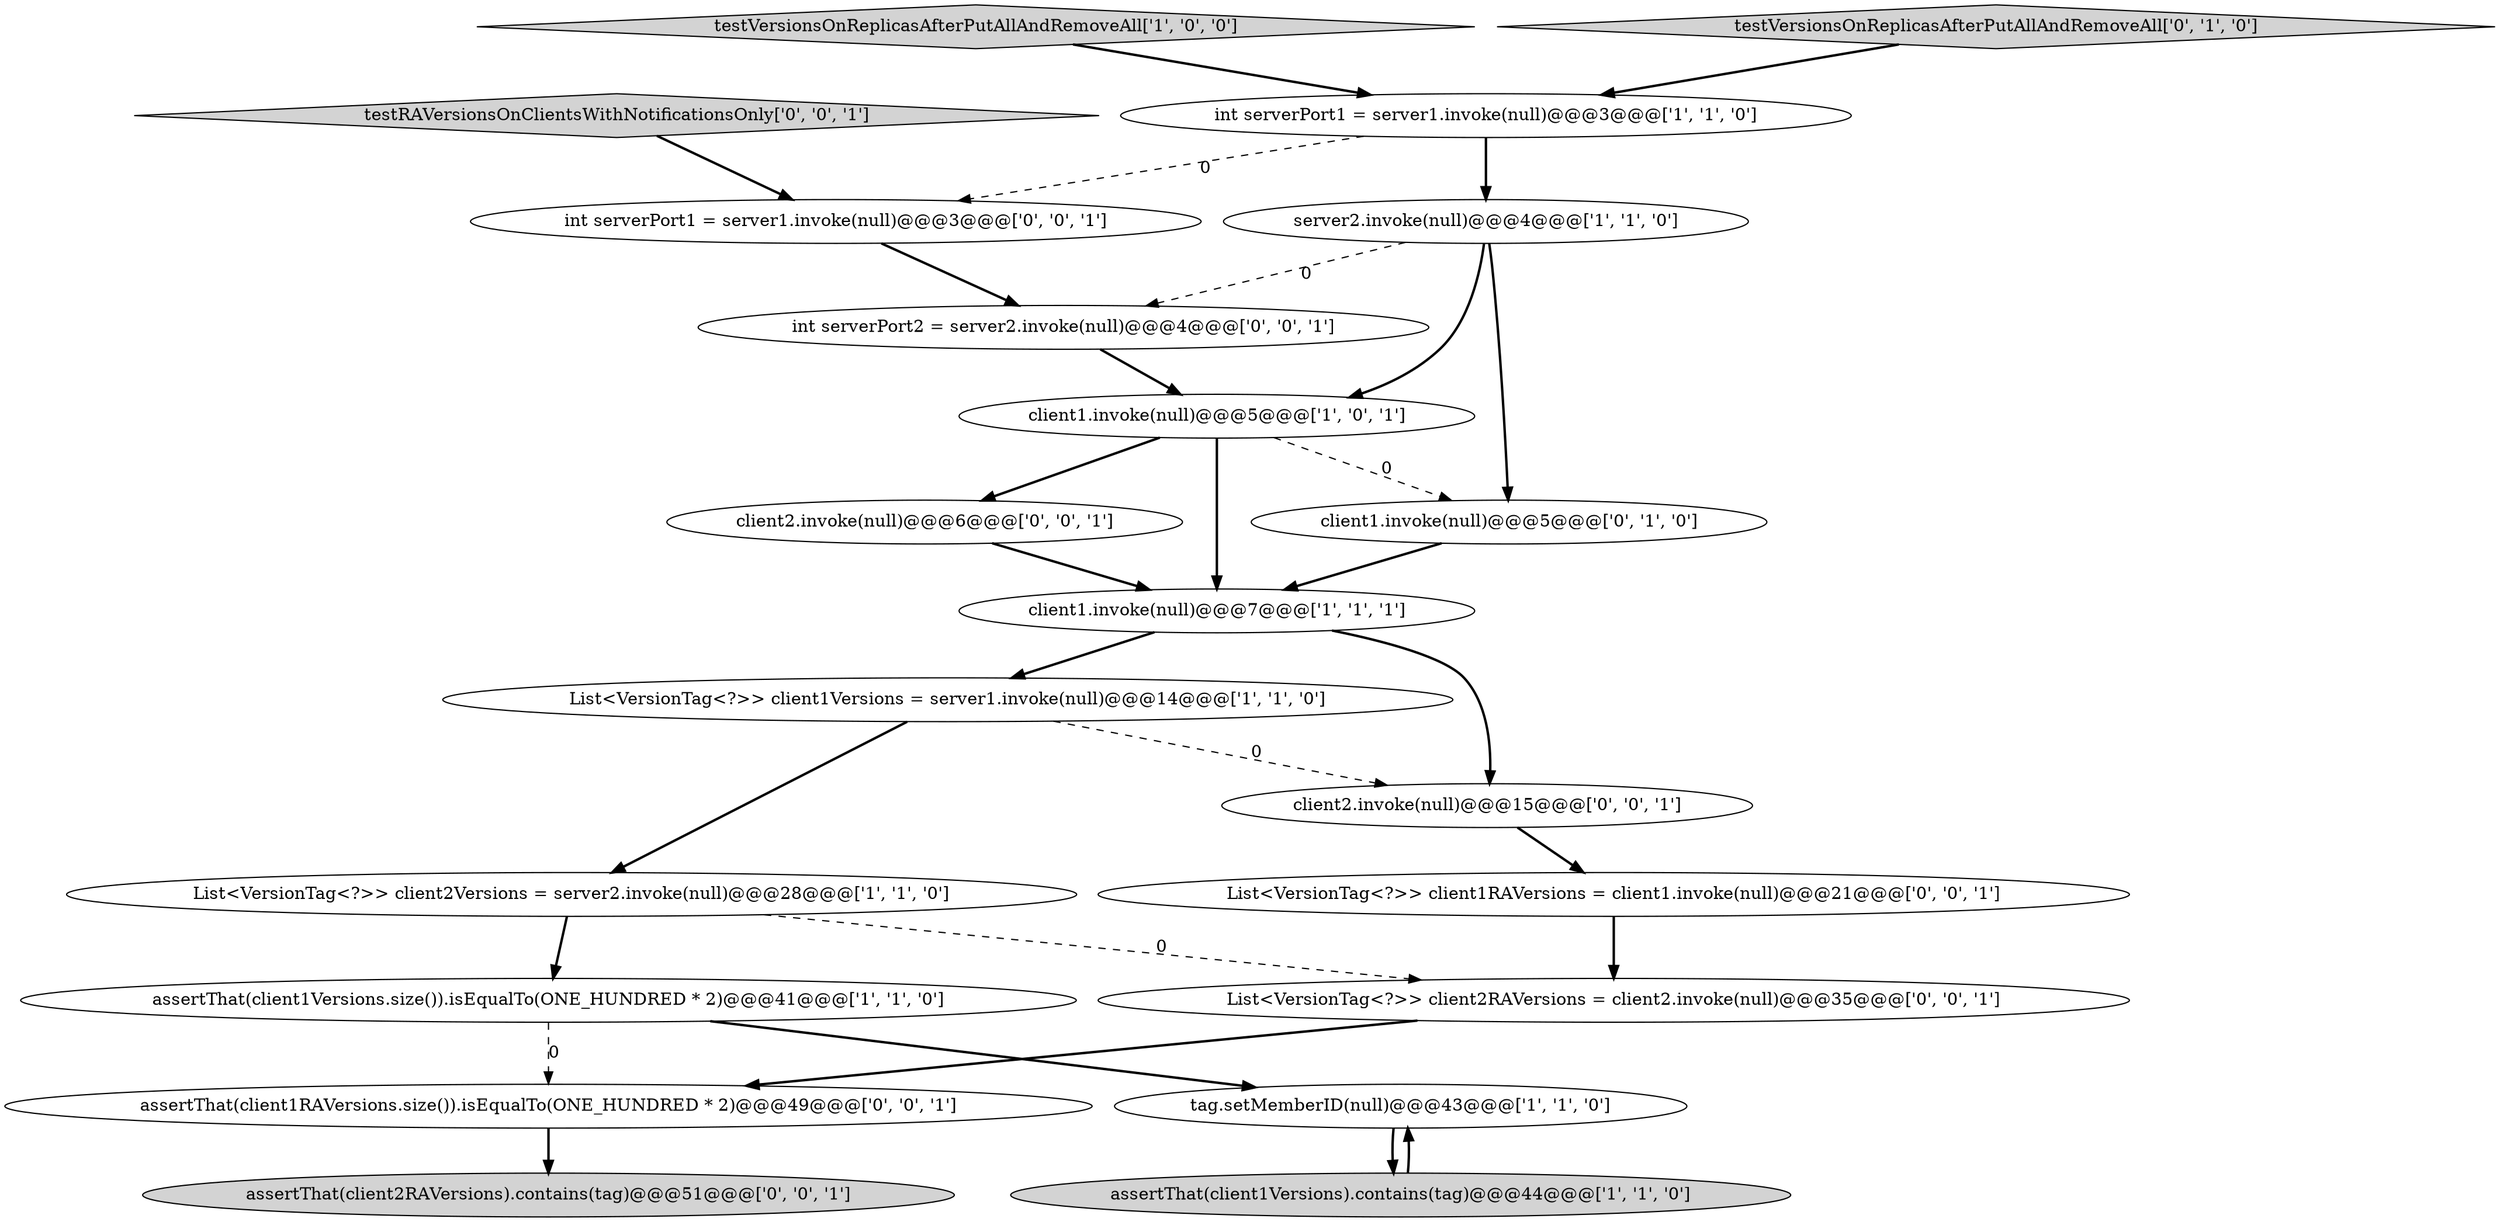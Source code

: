 digraph {
9 [style = filled, label = "client1.invoke(null)@@@5@@@['1', '0', '1']", fillcolor = white, shape = ellipse image = "AAA0AAABBB1BBB"];
19 [style = filled, label = "assertThat(client1RAVersions.size()).isEqualTo(ONE_HUNDRED * 2)@@@49@@@['0', '0', '1']", fillcolor = white, shape = ellipse image = "AAA0AAABBB3BBB"];
3 [style = filled, label = "List<VersionTag<?>> client2Versions = server2.invoke(null)@@@28@@@['1', '1', '0']", fillcolor = white, shape = ellipse image = "AAA0AAABBB1BBB"];
1 [style = filled, label = "List<VersionTag<?>> client1Versions = server1.invoke(null)@@@14@@@['1', '1', '0']", fillcolor = white, shape = ellipse image = "AAA0AAABBB1BBB"];
16 [style = filled, label = "client2.invoke(null)@@@6@@@['0', '0', '1']", fillcolor = white, shape = ellipse image = "AAA0AAABBB3BBB"];
6 [style = filled, label = "testVersionsOnReplicasAfterPutAllAndRemoveAll['1', '0', '0']", fillcolor = lightgray, shape = diamond image = "AAA0AAABBB1BBB"];
15 [style = filled, label = "int serverPort2 = server2.invoke(null)@@@4@@@['0', '0', '1']", fillcolor = white, shape = ellipse image = "AAA0AAABBB3BBB"];
4 [style = filled, label = "assertThat(client1Versions).contains(tag)@@@44@@@['1', '1', '0']", fillcolor = lightgray, shape = ellipse image = "AAA0AAABBB1BBB"];
2 [style = filled, label = "client1.invoke(null)@@@7@@@['1', '1', '1']", fillcolor = white, shape = ellipse image = "AAA0AAABBB1BBB"];
12 [style = filled, label = "List<VersionTag<?>> client2RAVersions = client2.invoke(null)@@@35@@@['0', '0', '1']", fillcolor = white, shape = ellipse image = "AAA0AAABBB3BBB"];
14 [style = filled, label = "List<VersionTag<?>> client1RAVersions = client1.invoke(null)@@@21@@@['0', '0', '1']", fillcolor = white, shape = ellipse image = "AAA0AAABBB3BBB"];
13 [style = filled, label = "int serverPort1 = server1.invoke(null)@@@3@@@['0', '0', '1']", fillcolor = white, shape = ellipse image = "AAA0AAABBB3BBB"];
20 [style = filled, label = "testRAVersionsOnClientsWithNotificationsOnly['0', '0', '1']", fillcolor = lightgray, shape = diamond image = "AAA0AAABBB3BBB"];
11 [style = filled, label = "testVersionsOnReplicasAfterPutAllAndRemoveAll['0', '1', '0']", fillcolor = lightgray, shape = diamond image = "AAA0AAABBB2BBB"];
7 [style = filled, label = "int serverPort1 = server1.invoke(null)@@@3@@@['1', '1', '0']", fillcolor = white, shape = ellipse image = "AAA0AAABBB1BBB"];
18 [style = filled, label = "assertThat(client2RAVersions).contains(tag)@@@51@@@['0', '0', '1']", fillcolor = lightgray, shape = ellipse image = "AAA0AAABBB3BBB"];
0 [style = filled, label = "server2.invoke(null)@@@4@@@['1', '1', '0']", fillcolor = white, shape = ellipse image = "AAA0AAABBB1BBB"];
10 [style = filled, label = "client1.invoke(null)@@@5@@@['0', '1', '0']", fillcolor = white, shape = ellipse image = "AAA1AAABBB2BBB"];
8 [style = filled, label = "assertThat(client1Versions.size()).isEqualTo(ONE_HUNDRED * 2)@@@41@@@['1', '1', '0']", fillcolor = white, shape = ellipse image = "AAA0AAABBB1BBB"];
17 [style = filled, label = "client2.invoke(null)@@@15@@@['0', '0', '1']", fillcolor = white, shape = ellipse image = "AAA0AAABBB3BBB"];
5 [style = filled, label = "tag.setMemberID(null)@@@43@@@['1', '1', '0']", fillcolor = white, shape = ellipse image = "AAA0AAABBB1BBB"];
13->15 [style = bold, label=""];
10->2 [style = bold, label=""];
15->9 [style = bold, label=""];
8->5 [style = bold, label=""];
9->16 [style = bold, label=""];
4->5 [style = bold, label=""];
0->9 [style = bold, label=""];
9->2 [style = bold, label=""];
14->12 [style = bold, label=""];
17->14 [style = bold, label=""];
7->13 [style = dashed, label="0"];
5->4 [style = bold, label=""];
2->17 [style = bold, label=""];
11->7 [style = bold, label=""];
16->2 [style = bold, label=""];
0->10 [style = bold, label=""];
8->19 [style = dashed, label="0"];
1->3 [style = bold, label=""];
20->13 [style = bold, label=""];
7->0 [style = bold, label=""];
2->1 [style = bold, label=""];
12->19 [style = bold, label=""];
3->8 [style = bold, label=""];
0->15 [style = dashed, label="0"];
6->7 [style = bold, label=""];
1->17 [style = dashed, label="0"];
3->12 [style = dashed, label="0"];
19->18 [style = bold, label=""];
9->10 [style = dashed, label="0"];
}
